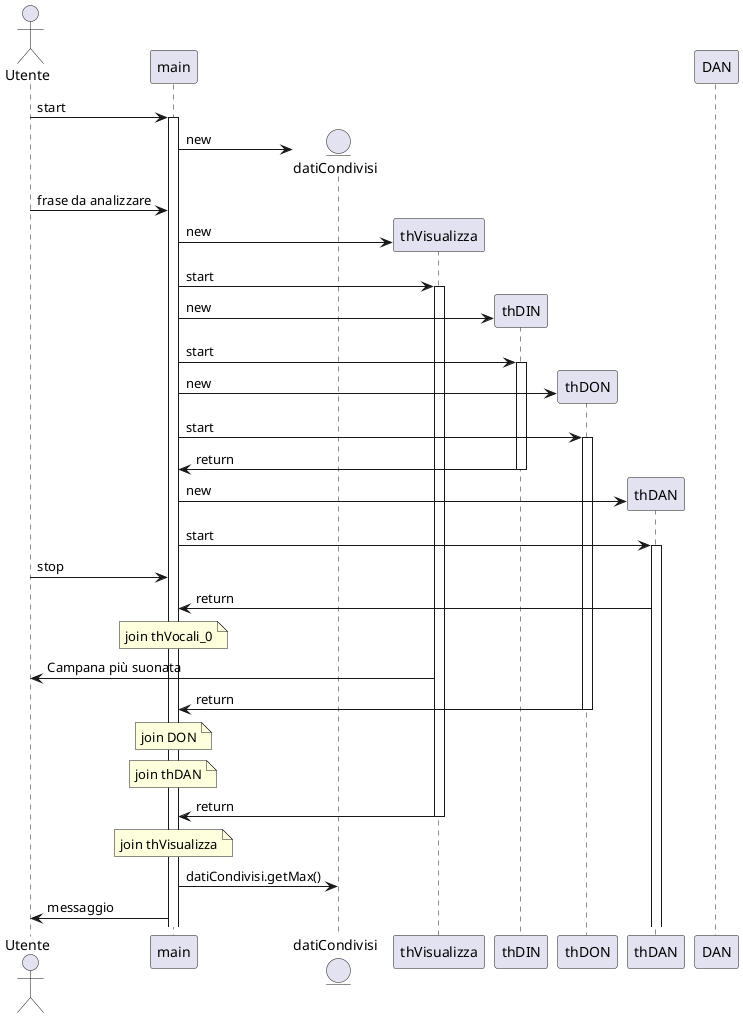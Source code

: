@startuml

actor Utente

participant main

entity datiCondivisi



Utente -> main ++ : start



main -> datiCondivisi ** : new

Utente -> main : frase da analizzare

main -> thVisualizza ** : new

main -> thVisualizza ++ : start

main -> thDIN ** : new

main -> thDIN ++ : start

main -> thDON ** : new

main -> thDON ++ : start



thDIN -> main -- : return



main -> thDAN ** : new

main -> thDAN : start

activate thDAN



Utente -> main : stop 





thDAN -> main : return

deactivate DAN

note over main : join thVocali_0



thVisualizza -> Utente : Campana più suonata
 


thDON -> main : return

deactivate thDON

note over main : join DON

note over main : join thDAN




thVisualizza -> main : return

deactivate thVisualizza


note over main : join thVisualizza



main -> datiCondivisi : datiCondivisi.getMax()

main -> Utente : messaggio

@enduml
